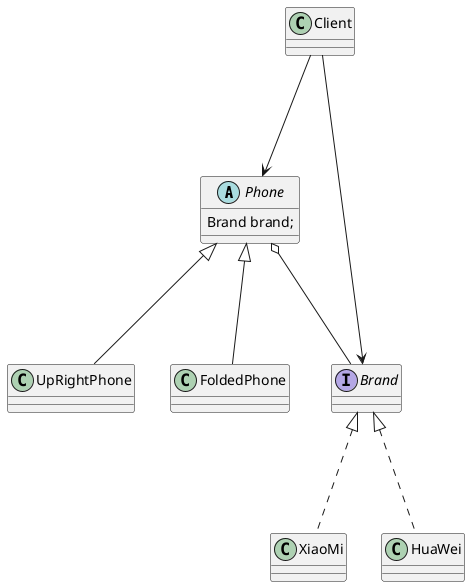 @startuml
'https://plantuml.com/class-diagram

abstract class Phone{
    Brand brand;
}

interface Brand

Brand <|... XiaoMi
Brand <|... HuaWei

Phone <|--- UpRightPhone
Phone <|--- FoldedPhone

Phone o--- Brand

Client --->Phone
Client --->Brand


@enduml